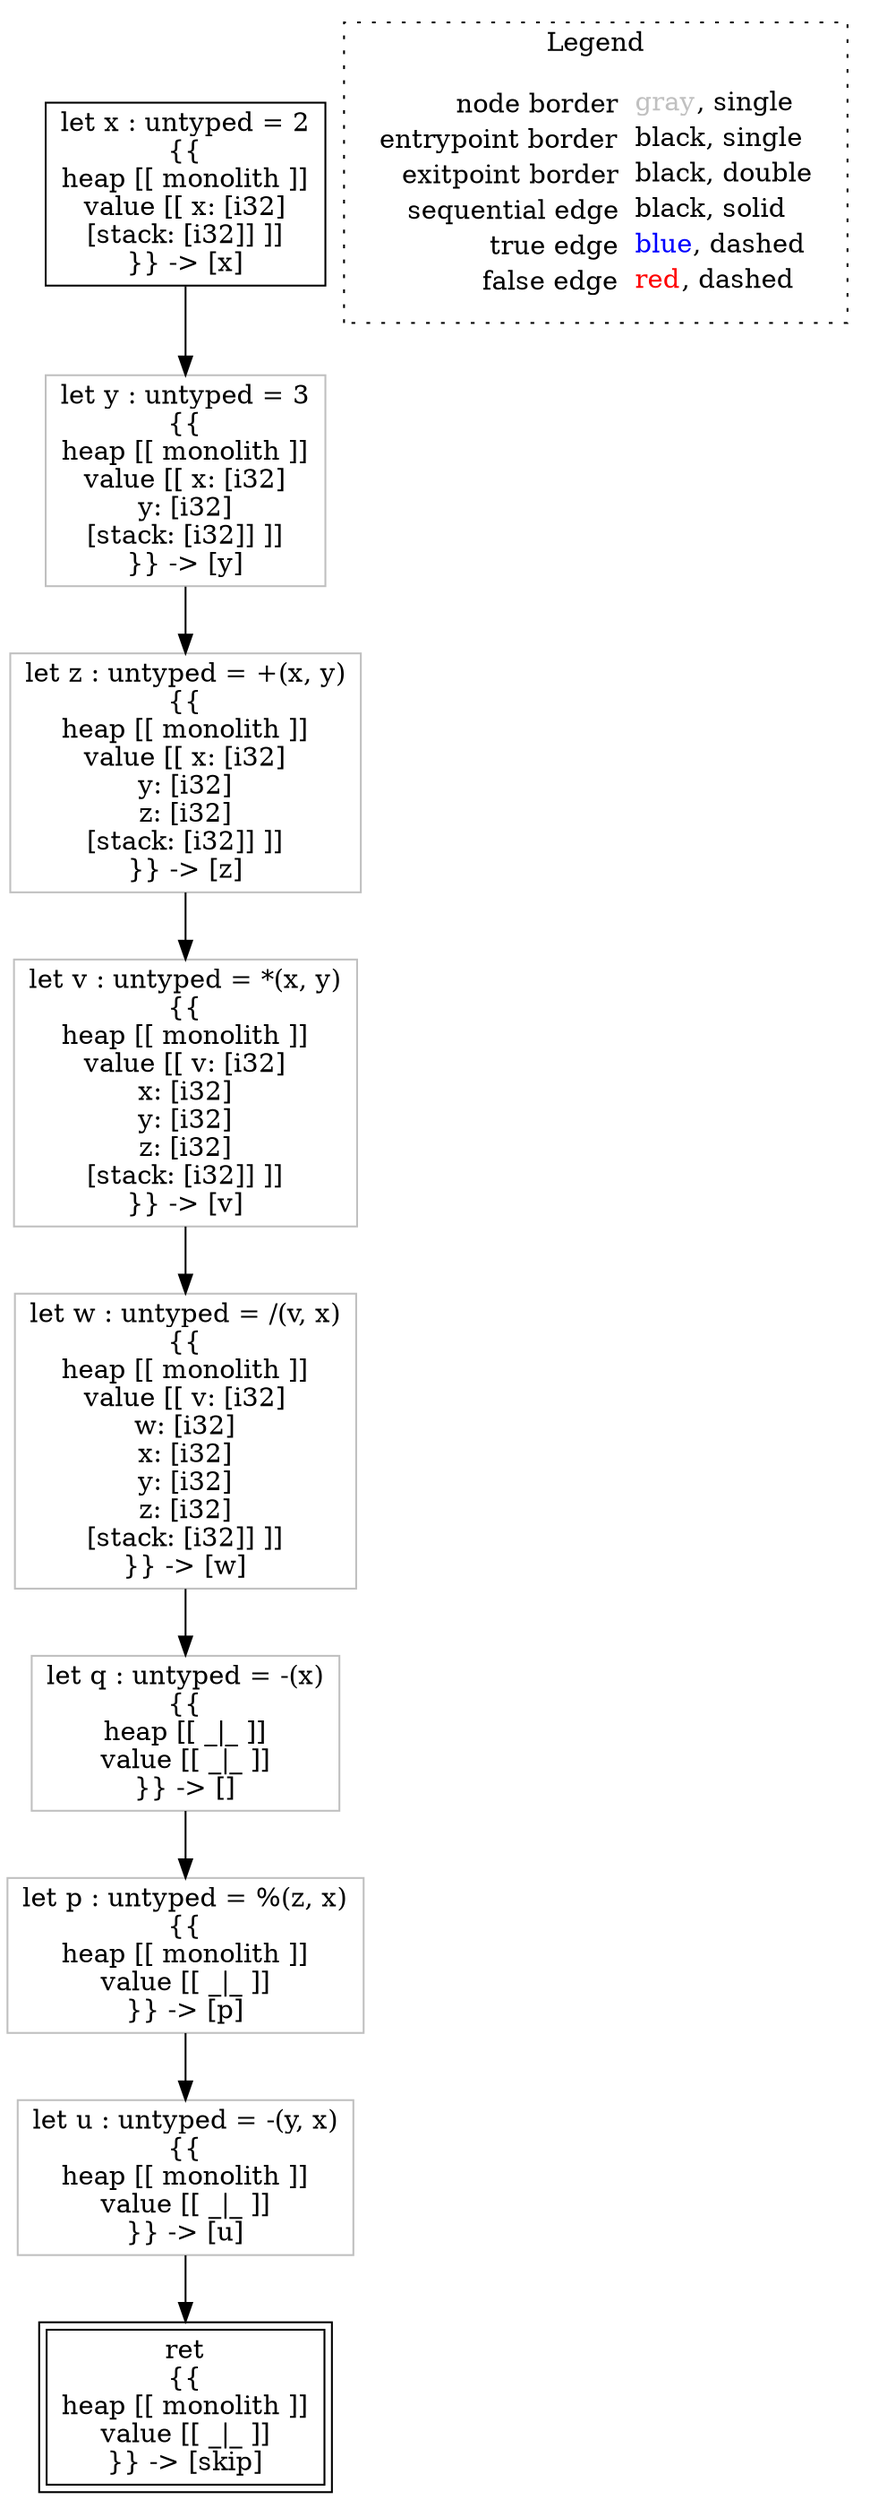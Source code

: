 digraph {
	"node0" [shape="rect",color="black",label=<let x : untyped = 2<BR/>{{<BR/>heap [[ monolith ]]<BR/>value [[ x: [i32]<BR/>[stack: [i32]] ]]<BR/>}} -&gt; [x]>];
	"node1" [shape="rect",color="gray",label=<let v : untyped = *(x, y)<BR/>{{<BR/>heap [[ monolith ]]<BR/>value [[ v: [i32]<BR/>x: [i32]<BR/>y: [i32]<BR/>z: [i32]<BR/>[stack: [i32]] ]]<BR/>}} -&gt; [v]>];
	"node2" [shape="rect",color="gray",label=<let u : untyped = -(y, x)<BR/>{{<BR/>heap [[ monolith ]]<BR/>value [[ _|_ ]]<BR/>}} -&gt; [u]>];
	"node3" [shape="rect",color="gray",label=<let z : untyped = +(x, y)<BR/>{{<BR/>heap [[ monolith ]]<BR/>value [[ x: [i32]<BR/>y: [i32]<BR/>z: [i32]<BR/>[stack: [i32]] ]]<BR/>}} -&gt; [z]>];
	"node4" [shape="rect",color="gray",label=<let q : untyped = -(x)<BR/>{{<BR/>heap [[ _|_ ]]<BR/>value [[ _|_ ]]<BR/>}} -&gt; []>];
	"node5" [shape="rect",color="gray",label=<let w : untyped = /(v, x)<BR/>{{<BR/>heap [[ monolith ]]<BR/>value [[ v: [i32]<BR/>w: [i32]<BR/>x: [i32]<BR/>y: [i32]<BR/>z: [i32]<BR/>[stack: [i32]] ]]<BR/>}} -&gt; [w]>];
	"node6" [shape="rect",color="gray",label=<let p : untyped = %(z, x)<BR/>{{<BR/>heap [[ monolith ]]<BR/>value [[ _|_ ]]<BR/>}} -&gt; [p]>];
	"node7" [shape="rect",color="black",peripheries="2",label=<ret<BR/>{{<BR/>heap [[ monolith ]]<BR/>value [[ _|_ ]]<BR/>}} -&gt; [skip]>];
	"node8" [shape="rect",color="gray",label=<let y : untyped = 3<BR/>{{<BR/>heap [[ monolith ]]<BR/>value [[ x: [i32]<BR/>y: [i32]<BR/>[stack: [i32]] ]]<BR/>}} -&gt; [y]>];
	"node1" -> "node5" [color="black"];
	"node2" -> "node7" [color="black"];
	"node3" -> "node1" [color="black"];
	"node4" -> "node6" [color="black"];
	"node5" -> "node4" [color="black"];
	"node0" -> "node8" [color="black"];
	"node6" -> "node2" [color="black"];
	"node8" -> "node3" [color="black"];
subgraph cluster_legend {
	label="Legend";
	style=dotted;
	node [shape=plaintext];
	"legend" [label=<<table border="0" cellpadding="2" cellspacing="0" cellborder="0"><tr><td align="right">node border&nbsp;</td><td align="left"><font color="gray">gray</font>, single</td></tr><tr><td align="right">entrypoint border&nbsp;</td><td align="left"><font color="black">black</font>, single</td></tr><tr><td align="right">exitpoint border&nbsp;</td><td align="left"><font color="black">black</font>, double</td></tr><tr><td align="right">sequential edge&nbsp;</td><td align="left"><font color="black">black</font>, solid</td></tr><tr><td align="right">true edge&nbsp;</td><td align="left"><font color="blue">blue</font>, dashed</td></tr><tr><td align="right">false edge&nbsp;</td><td align="left"><font color="red">red</font>, dashed</td></tr></table>>];
}

}
